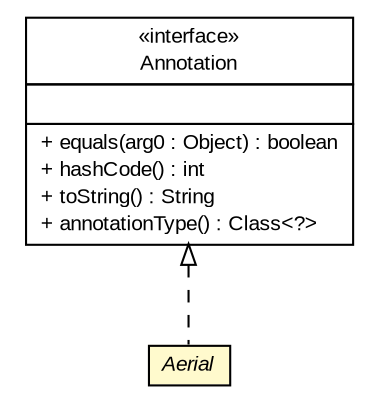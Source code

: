 #!/usr/local/bin/dot
#
# Class diagram 
# Generated by UMLGraph version R5_6 (http://www.umlgraph.org/)
#

digraph G {
	edge [fontname="arial",fontsize=10,labelfontname="arial",labelfontsize=10];
	node [fontname="arial",fontsize=10,shape=plaintext];
	nodesep=0.25;
	ranksep=0.5;
	// com.github.mkolisnyk.aerial.annotations.Aerial
	c1084 [label=<<table title="com.github.mkolisnyk.aerial.annotations.Aerial" border="0" cellborder="1" cellspacing="0" cellpadding="2" port="p" bgcolor="lemonChiffon" href="./Aerial.html">
		<tr><td><table border="0" cellspacing="0" cellpadding="1">
<tr><td align="center" balign="center"><font face="arial italic"> Aerial </font></td></tr>
		</table></td></tr>
		</table>>, URL="./Aerial.html", fontname="arial", fontcolor="black", fontsize=10.0];
	//com.github.mkolisnyk.aerial.annotations.Aerial implements java.lang.annotation.Annotation
	c1140:p -> c1084:p [dir=back,arrowtail=empty,style=dashed];
	// java.lang.annotation.Annotation
	c1140 [label=<<table title="java.lang.annotation.Annotation" border="0" cellborder="1" cellspacing="0" cellpadding="2" port="p" href="http://java.sun.com/j2se/1.4.2/docs/api/java/lang/annotation/Annotation.html">
		<tr><td><table border="0" cellspacing="0" cellpadding="1">
<tr><td align="center" balign="center"> &#171;interface&#187; </td></tr>
<tr><td align="center" balign="center"> Annotation </td></tr>
		</table></td></tr>
		<tr><td><table border="0" cellspacing="0" cellpadding="1">
<tr><td align="left" balign="left">  </td></tr>
		</table></td></tr>
		<tr><td><table border="0" cellspacing="0" cellpadding="1">
<tr><td align="left" balign="left"> + equals(arg0 : Object) : boolean </td></tr>
<tr><td align="left" balign="left"> + hashCode() : int </td></tr>
<tr><td align="left" balign="left"> + toString() : String </td></tr>
<tr><td align="left" balign="left"> + annotationType() : Class&lt;?&gt; </td></tr>
		</table></td></tr>
		</table>>, URL="http://java.sun.com/j2se/1.4.2/docs/api/java/lang/annotation/Annotation.html", fontname="arial", fontcolor="black", fontsize=10.0];
}

